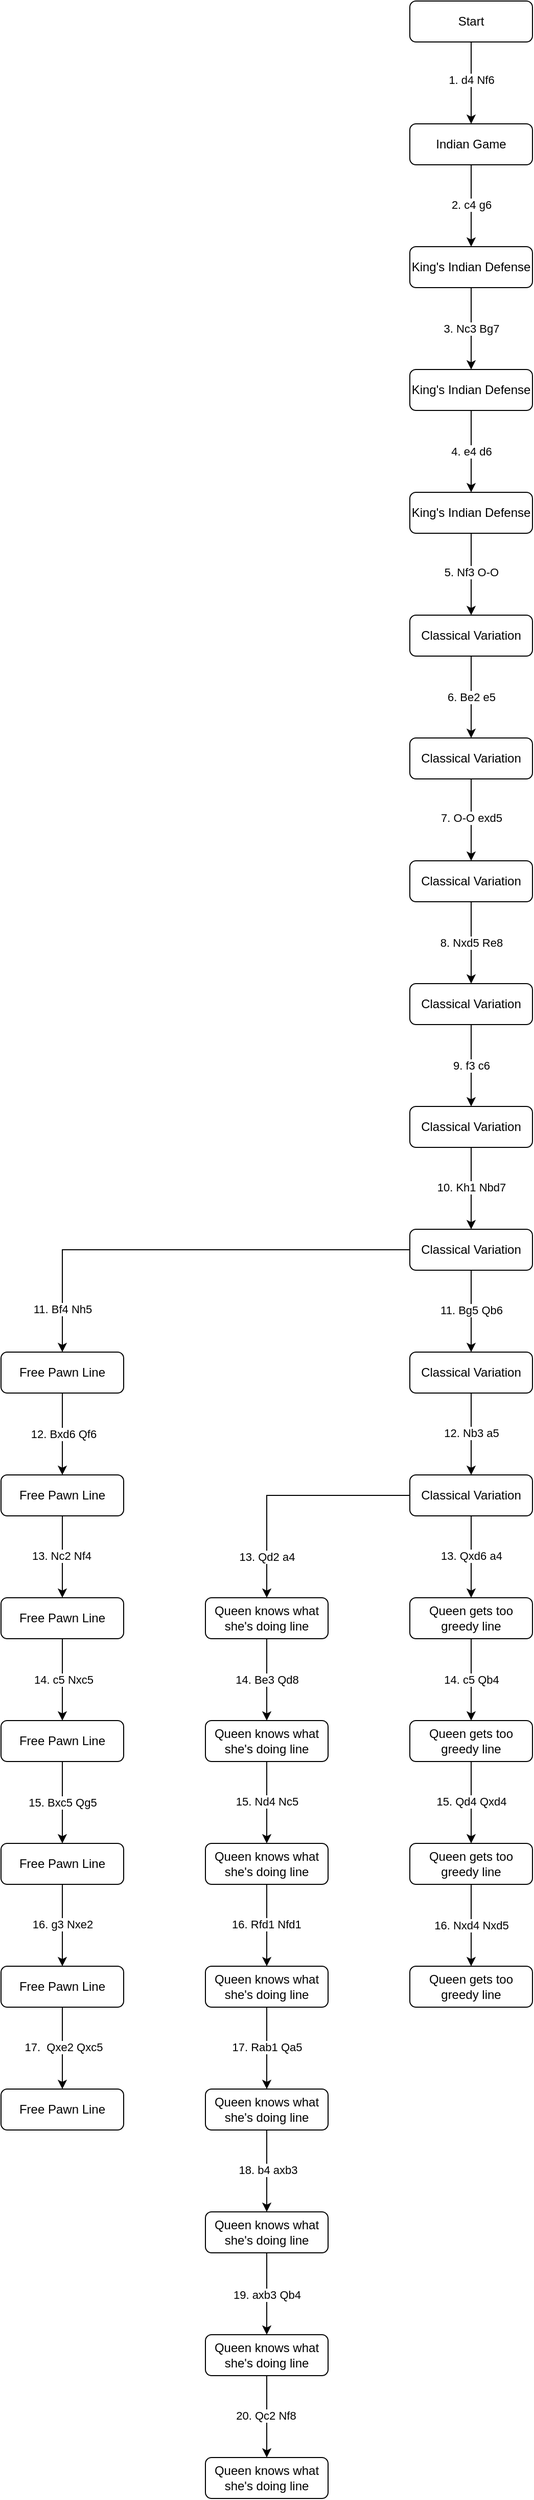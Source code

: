 <mxfile version="21.7.4" type="github">
  <diagram id="C5RBs43oDa-KdzZeNtuy" name="Page-1">
    <mxGraphModel dx="1451" dy="381" grid="1" gridSize="10" guides="1" tooltips="1" connect="1" arrows="1" fold="1" page="1" pageScale="1" pageWidth="827" pageHeight="1169" math="0" shadow="0">
      <root>
        <mxCell id="WIyWlLk6GJQsqaUBKTNV-0" />
        <mxCell id="WIyWlLk6GJQsqaUBKTNV-1" parent="WIyWlLk6GJQsqaUBKTNV-0" />
        <mxCell id="JF7JjtRSWjvsi2NXxbNR-42" value="" style="edgeStyle=orthogonalEdgeStyle;rounded=0;orthogonalLoop=1;jettySize=auto;html=1;" edge="1" parent="WIyWlLk6GJQsqaUBKTNV-1" source="WIyWlLk6GJQsqaUBKTNV-3" target="JF7JjtRSWjvsi2NXxbNR-41">
          <mxGeometry relative="1" as="geometry" />
        </mxCell>
        <mxCell id="JF7JjtRSWjvsi2NXxbNR-43" value="1. d4 Nf6" style="edgeLabel;html=1;align=center;verticalAlign=middle;resizable=0;points=[];" vertex="1" connectable="0" parent="JF7JjtRSWjvsi2NXxbNR-42">
          <mxGeometry x="-0.082" relative="1" as="geometry">
            <mxPoint as="offset" />
          </mxGeometry>
        </mxCell>
        <mxCell id="WIyWlLk6GJQsqaUBKTNV-3" value="Start" style="rounded=1;whiteSpace=wrap;html=1;fontSize=12;glass=0;strokeWidth=1;shadow=0;" parent="WIyWlLk6GJQsqaUBKTNV-1" vertex="1">
          <mxGeometry x="160" y="80" width="120" height="40" as="geometry" />
        </mxCell>
        <mxCell id="JF7JjtRSWjvsi2NXxbNR-45" value="" style="edgeStyle=orthogonalEdgeStyle;rounded=0;orthogonalLoop=1;jettySize=auto;html=1;" edge="1" parent="WIyWlLk6GJQsqaUBKTNV-1" source="JF7JjtRSWjvsi2NXxbNR-41" target="JF7JjtRSWjvsi2NXxbNR-44">
          <mxGeometry relative="1" as="geometry" />
        </mxCell>
        <mxCell id="JF7JjtRSWjvsi2NXxbNR-46" value="2. c4 g6" style="edgeLabel;html=1;align=center;verticalAlign=middle;resizable=0;points=[];" vertex="1" connectable="0" parent="JF7JjtRSWjvsi2NXxbNR-45">
          <mxGeometry x="-0.037" relative="1" as="geometry">
            <mxPoint as="offset" />
          </mxGeometry>
        </mxCell>
        <mxCell id="JF7JjtRSWjvsi2NXxbNR-41" value="Indian Game" style="rounded=1;whiteSpace=wrap;html=1;fontSize=12;glass=0;strokeWidth=1;shadow=0;" vertex="1" parent="WIyWlLk6GJQsqaUBKTNV-1">
          <mxGeometry x="160" y="200" width="120" height="40" as="geometry" />
        </mxCell>
        <mxCell id="JF7JjtRSWjvsi2NXxbNR-48" value="3. Nc3 Bg7" style="edgeStyle=orthogonalEdgeStyle;rounded=0;orthogonalLoop=1;jettySize=auto;html=1;" edge="1" parent="WIyWlLk6GJQsqaUBKTNV-1" source="JF7JjtRSWjvsi2NXxbNR-44" target="JF7JjtRSWjvsi2NXxbNR-47">
          <mxGeometry relative="1" as="geometry">
            <mxPoint as="offset" />
          </mxGeometry>
        </mxCell>
        <mxCell id="JF7JjtRSWjvsi2NXxbNR-44" value="King&#39;s Indian Defense" style="rounded=1;whiteSpace=wrap;html=1;fontSize=12;glass=0;strokeWidth=1;shadow=0;" vertex="1" parent="WIyWlLk6GJQsqaUBKTNV-1">
          <mxGeometry x="160" y="320" width="120" height="40" as="geometry" />
        </mxCell>
        <mxCell id="JF7JjtRSWjvsi2NXxbNR-50" value="4. e4 d6" style="edgeStyle=orthogonalEdgeStyle;rounded=0;orthogonalLoop=1;jettySize=auto;html=1;" edge="1" parent="WIyWlLk6GJQsqaUBKTNV-1" source="JF7JjtRSWjvsi2NXxbNR-47" target="JF7JjtRSWjvsi2NXxbNR-49">
          <mxGeometry relative="1" as="geometry">
            <mxPoint as="offset" />
          </mxGeometry>
        </mxCell>
        <mxCell id="JF7JjtRSWjvsi2NXxbNR-47" value="King&#39;s Indian Defense" style="rounded=1;whiteSpace=wrap;html=1;fontSize=12;glass=0;strokeWidth=1;shadow=0;" vertex="1" parent="WIyWlLk6GJQsqaUBKTNV-1">
          <mxGeometry x="160" y="440" width="120" height="40" as="geometry" />
        </mxCell>
        <mxCell id="JF7JjtRSWjvsi2NXxbNR-52" value="" style="edgeStyle=orthogonalEdgeStyle;rounded=0;orthogonalLoop=1;jettySize=auto;html=1;" edge="1" parent="WIyWlLk6GJQsqaUBKTNV-1" source="JF7JjtRSWjvsi2NXxbNR-49" target="JF7JjtRSWjvsi2NXxbNR-51">
          <mxGeometry relative="1" as="geometry" />
        </mxCell>
        <mxCell id="JF7JjtRSWjvsi2NXxbNR-53" value="5. Nf3 O-O" style="edgeLabel;html=1;align=center;verticalAlign=middle;resizable=0;points=[];" vertex="1" connectable="0" parent="JF7JjtRSWjvsi2NXxbNR-52">
          <mxGeometry x="0.013" relative="1" as="geometry">
            <mxPoint y="-3" as="offset" />
          </mxGeometry>
        </mxCell>
        <mxCell id="JF7JjtRSWjvsi2NXxbNR-49" value="King&#39;s Indian Defense" style="rounded=1;whiteSpace=wrap;html=1;fontSize=12;glass=0;strokeWidth=1;shadow=0;" vertex="1" parent="WIyWlLk6GJQsqaUBKTNV-1">
          <mxGeometry x="160" y="560" width="120" height="40" as="geometry" />
        </mxCell>
        <mxCell id="JF7JjtRSWjvsi2NXxbNR-55" value="" style="edgeStyle=orthogonalEdgeStyle;rounded=0;orthogonalLoop=1;jettySize=auto;html=1;" edge="1" parent="WIyWlLk6GJQsqaUBKTNV-1" source="JF7JjtRSWjvsi2NXxbNR-51" target="JF7JjtRSWjvsi2NXxbNR-54">
          <mxGeometry relative="1" as="geometry" />
        </mxCell>
        <mxCell id="JF7JjtRSWjvsi2NXxbNR-56" value="6. Be2 e5" style="edgeLabel;html=1;align=center;verticalAlign=middle;resizable=0;points=[];" vertex="1" connectable="0" parent="JF7JjtRSWjvsi2NXxbNR-55">
          <mxGeometry x="0.013" y="1" relative="1" as="geometry">
            <mxPoint x="-1" y="-1" as="offset" />
          </mxGeometry>
        </mxCell>
        <mxCell id="JF7JjtRSWjvsi2NXxbNR-51" value="Classical Variation" style="rounded=1;whiteSpace=wrap;html=1;fontSize=12;glass=0;strokeWidth=1;shadow=0;" vertex="1" parent="WIyWlLk6GJQsqaUBKTNV-1">
          <mxGeometry x="160" y="680" width="120" height="40" as="geometry" />
        </mxCell>
        <mxCell id="JF7JjtRSWjvsi2NXxbNR-58" value="" style="edgeStyle=orthogonalEdgeStyle;rounded=0;orthogonalLoop=1;jettySize=auto;html=1;" edge="1" parent="WIyWlLk6GJQsqaUBKTNV-1" source="JF7JjtRSWjvsi2NXxbNR-54" target="JF7JjtRSWjvsi2NXxbNR-57">
          <mxGeometry relative="1" as="geometry" />
        </mxCell>
        <mxCell id="JF7JjtRSWjvsi2NXxbNR-59" value="7. O-O exd5" style="edgeLabel;html=1;align=center;verticalAlign=middle;resizable=0;points=[];" vertex="1" connectable="0" parent="JF7JjtRSWjvsi2NXxbNR-58">
          <mxGeometry x="-0.059" relative="1" as="geometry">
            <mxPoint as="offset" />
          </mxGeometry>
        </mxCell>
        <mxCell id="JF7JjtRSWjvsi2NXxbNR-54" value="Classical Variation" style="rounded=1;whiteSpace=wrap;html=1;fontSize=12;glass=0;strokeWidth=1;shadow=0;" vertex="1" parent="WIyWlLk6GJQsqaUBKTNV-1">
          <mxGeometry x="160" y="800" width="120" height="40" as="geometry" />
        </mxCell>
        <mxCell id="JF7JjtRSWjvsi2NXxbNR-61" value="8. Nxd5 Re8" style="edgeStyle=orthogonalEdgeStyle;rounded=0;orthogonalLoop=1;jettySize=auto;html=1;" edge="1" parent="WIyWlLk6GJQsqaUBKTNV-1" source="JF7JjtRSWjvsi2NXxbNR-57" target="JF7JjtRSWjvsi2NXxbNR-60">
          <mxGeometry relative="1" as="geometry" />
        </mxCell>
        <mxCell id="JF7JjtRSWjvsi2NXxbNR-57" value="Classical Variation" style="rounded=1;whiteSpace=wrap;html=1;fontSize=12;glass=0;strokeWidth=1;shadow=0;" vertex="1" parent="WIyWlLk6GJQsqaUBKTNV-1">
          <mxGeometry x="160" y="920" width="120" height="40" as="geometry" />
        </mxCell>
        <mxCell id="JF7JjtRSWjvsi2NXxbNR-63" value="9. f3 c6" style="edgeStyle=orthogonalEdgeStyle;rounded=0;orthogonalLoop=1;jettySize=auto;html=1;" edge="1" parent="WIyWlLk6GJQsqaUBKTNV-1" source="JF7JjtRSWjvsi2NXxbNR-60" target="JF7JjtRSWjvsi2NXxbNR-62">
          <mxGeometry relative="1" as="geometry" />
        </mxCell>
        <mxCell id="JF7JjtRSWjvsi2NXxbNR-60" value="Classical Variation" style="rounded=1;whiteSpace=wrap;html=1;fontSize=12;glass=0;strokeWidth=1;shadow=0;" vertex="1" parent="WIyWlLk6GJQsqaUBKTNV-1">
          <mxGeometry x="160" y="1040" width="120" height="40" as="geometry" />
        </mxCell>
        <mxCell id="JF7JjtRSWjvsi2NXxbNR-65" value="" style="edgeStyle=orthogonalEdgeStyle;rounded=0;orthogonalLoop=1;jettySize=auto;html=1;" edge="1" parent="WIyWlLk6GJQsqaUBKTNV-1" source="JF7JjtRSWjvsi2NXxbNR-62" target="JF7JjtRSWjvsi2NXxbNR-64">
          <mxGeometry relative="1" as="geometry" />
        </mxCell>
        <mxCell id="JF7JjtRSWjvsi2NXxbNR-66" value="10. Kh1 Nbd7" style="edgeLabel;html=1;align=center;verticalAlign=middle;resizable=0;points=[];" vertex="1" connectable="0" parent="JF7JjtRSWjvsi2NXxbNR-65">
          <mxGeometry x="-0.025" relative="1" as="geometry">
            <mxPoint as="offset" />
          </mxGeometry>
        </mxCell>
        <mxCell id="JF7JjtRSWjvsi2NXxbNR-62" value="Classical Variation" style="rounded=1;whiteSpace=wrap;html=1;fontSize=12;glass=0;strokeWidth=1;shadow=0;" vertex="1" parent="WIyWlLk6GJQsqaUBKTNV-1">
          <mxGeometry x="160" y="1160" width="120" height="40" as="geometry" />
        </mxCell>
        <mxCell id="JF7JjtRSWjvsi2NXxbNR-68" value="" style="edgeStyle=orthogonalEdgeStyle;rounded=0;orthogonalLoop=1;jettySize=auto;html=1;" edge="1" parent="WIyWlLk6GJQsqaUBKTNV-1" source="JF7JjtRSWjvsi2NXxbNR-64" target="JF7JjtRSWjvsi2NXxbNR-67">
          <mxGeometry relative="1" as="geometry" />
        </mxCell>
        <mxCell id="JF7JjtRSWjvsi2NXxbNR-69" value="11. Bg5 Qb6" style="edgeLabel;html=1;align=center;verticalAlign=middle;resizable=0;points=[];" vertex="1" connectable="0" parent="JF7JjtRSWjvsi2NXxbNR-68">
          <mxGeometry x="-0.042" relative="1" as="geometry">
            <mxPoint as="offset" />
          </mxGeometry>
        </mxCell>
        <mxCell id="JF7JjtRSWjvsi2NXxbNR-111" value="" style="edgeStyle=orthogonalEdgeStyle;rounded=0;orthogonalLoop=1;jettySize=auto;html=1;" edge="1" parent="WIyWlLk6GJQsqaUBKTNV-1" source="JF7JjtRSWjvsi2NXxbNR-64" target="JF7JjtRSWjvsi2NXxbNR-110">
          <mxGeometry relative="1" as="geometry" />
        </mxCell>
        <mxCell id="JF7JjtRSWjvsi2NXxbNR-112" value="11. Bf4 Nh5" style="edgeLabel;html=1;align=center;verticalAlign=middle;resizable=0;points=[];" vertex="1" connectable="0" parent="JF7JjtRSWjvsi2NXxbNR-111">
          <mxGeometry x="0.81" relative="1" as="geometry">
            <mxPoint as="offset" />
          </mxGeometry>
        </mxCell>
        <mxCell id="JF7JjtRSWjvsi2NXxbNR-64" value="Classical Variation" style="rounded=1;whiteSpace=wrap;html=1;fontSize=12;glass=0;strokeWidth=1;shadow=0;" vertex="1" parent="WIyWlLk6GJQsqaUBKTNV-1">
          <mxGeometry x="160" y="1280" width="120" height="40" as="geometry" />
        </mxCell>
        <mxCell id="JF7JjtRSWjvsi2NXxbNR-71" value="" style="edgeStyle=orthogonalEdgeStyle;rounded=0;orthogonalLoop=1;jettySize=auto;html=1;" edge="1" parent="WIyWlLk6GJQsqaUBKTNV-1" source="JF7JjtRSWjvsi2NXxbNR-67" target="JF7JjtRSWjvsi2NXxbNR-70">
          <mxGeometry relative="1" as="geometry" />
        </mxCell>
        <mxCell id="JF7JjtRSWjvsi2NXxbNR-72" value="12. Nb3 a5" style="edgeLabel;html=1;align=center;verticalAlign=middle;resizable=0;points=[];" vertex="1" connectable="0" parent="JF7JjtRSWjvsi2NXxbNR-71">
          <mxGeometry x="-0.042" relative="1" as="geometry">
            <mxPoint as="offset" />
          </mxGeometry>
        </mxCell>
        <mxCell id="JF7JjtRSWjvsi2NXxbNR-67" value="Classical Variation" style="rounded=1;whiteSpace=wrap;html=1;fontSize=12;glass=0;strokeWidth=1;shadow=0;" vertex="1" parent="WIyWlLk6GJQsqaUBKTNV-1">
          <mxGeometry x="160" y="1400" width="120" height="40" as="geometry" />
        </mxCell>
        <mxCell id="JF7JjtRSWjvsi2NXxbNR-74" value="" style="edgeStyle=orthogonalEdgeStyle;rounded=0;orthogonalLoop=1;jettySize=auto;html=1;" edge="1" parent="WIyWlLk6GJQsqaUBKTNV-1" source="JF7JjtRSWjvsi2NXxbNR-70" target="JF7JjtRSWjvsi2NXxbNR-73">
          <mxGeometry relative="1" as="geometry" />
        </mxCell>
        <mxCell id="JF7JjtRSWjvsi2NXxbNR-75" value="13. Qxd6 a4" style="edgeLabel;html=1;align=center;verticalAlign=middle;resizable=0;points=[];" vertex="1" connectable="0" parent="JF7JjtRSWjvsi2NXxbNR-74">
          <mxGeometry x="-0.042" relative="1" as="geometry">
            <mxPoint as="offset" />
          </mxGeometry>
        </mxCell>
        <mxCell id="JF7JjtRSWjvsi2NXxbNR-86" value="" style="edgeStyle=orthogonalEdgeStyle;rounded=0;orthogonalLoop=1;jettySize=auto;html=1;" edge="1" parent="WIyWlLk6GJQsqaUBKTNV-1" source="JF7JjtRSWjvsi2NXxbNR-70" target="JF7JjtRSWjvsi2NXxbNR-85">
          <mxGeometry relative="1" as="geometry" />
        </mxCell>
        <mxCell id="JF7JjtRSWjvsi2NXxbNR-88" value="13. Qd2 a4" style="edgeLabel;html=1;align=center;verticalAlign=middle;resizable=0;points=[];" vertex="1" connectable="0" parent="JF7JjtRSWjvsi2NXxbNR-86">
          <mxGeometry x="0.652" y="-1" relative="1" as="geometry">
            <mxPoint x="1" y="2" as="offset" />
          </mxGeometry>
        </mxCell>
        <mxCell id="JF7JjtRSWjvsi2NXxbNR-70" value="Classical Variation" style="rounded=1;whiteSpace=wrap;html=1;fontSize=12;glass=0;strokeWidth=1;shadow=0;" vertex="1" parent="WIyWlLk6GJQsqaUBKTNV-1">
          <mxGeometry x="160" y="1520" width="120" height="40" as="geometry" />
        </mxCell>
        <mxCell id="JF7JjtRSWjvsi2NXxbNR-77" value="" style="edgeStyle=orthogonalEdgeStyle;rounded=0;orthogonalLoop=1;jettySize=auto;html=1;" edge="1" parent="WIyWlLk6GJQsqaUBKTNV-1" source="JF7JjtRSWjvsi2NXxbNR-73" target="JF7JjtRSWjvsi2NXxbNR-76">
          <mxGeometry relative="1" as="geometry" />
        </mxCell>
        <mxCell id="JF7JjtRSWjvsi2NXxbNR-78" value="14. c5 Qb4" style="edgeLabel;html=1;align=center;verticalAlign=middle;resizable=0;points=[];" vertex="1" connectable="0" parent="JF7JjtRSWjvsi2NXxbNR-77">
          <mxGeometry x="-0.008" relative="1" as="geometry">
            <mxPoint as="offset" />
          </mxGeometry>
        </mxCell>
        <mxCell id="JF7JjtRSWjvsi2NXxbNR-73" value="Queen gets too greedy line" style="rounded=1;whiteSpace=wrap;html=1;fontSize=12;glass=0;strokeWidth=1;shadow=0;" vertex="1" parent="WIyWlLk6GJQsqaUBKTNV-1">
          <mxGeometry x="160" y="1640" width="120" height="40" as="geometry" />
        </mxCell>
        <mxCell id="JF7JjtRSWjvsi2NXxbNR-80" value="" style="edgeStyle=orthogonalEdgeStyle;rounded=0;orthogonalLoop=1;jettySize=auto;html=1;" edge="1" parent="WIyWlLk6GJQsqaUBKTNV-1" source="JF7JjtRSWjvsi2NXxbNR-76" target="JF7JjtRSWjvsi2NXxbNR-79">
          <mxGeometry relative="1" as="geometry" />
        </mxCell>
        <mxCell id="JF7JjtRSWjvsi2NXxbNR-81" value="15. Qd4 Qxd4" style="edgeLabel;html=1;align=center;verticalAlign=middle;resizable=0;points=[];" vertex="1" connectable="0" parent="JF7JjtRSWjvsi2NXxbNR-80">
          <mxGeometry x="-0.042" relative="1" as="geometry">
            <mxPoint as="offset" />
          </mxGeometry>
        </mxCell>
        <mxCell id="JF7JjtRSWjvsi2NXxbNR-76" value="Queen gets too greedy line" style="rounded=1;whiteSpace=wrap;html=1;fontSize=12;glass=0;strokeWidth=1;shadow=0;" vertex="1" parent="WIyWlLk6GJQsqaUBKTNV-1">
          <mxGeometry x="160" y="1760" width="120" height="40" as="geometry" />
        </mxCell>
        <mxCell id="JF7JjtRSWjvsi2NXxbNR-83" value="" style="edgeStyle=orthogonalEdgeStyle;rounded=0;orthogonalLoop=1;jettySize=auto;html=1;" edge="1" parent="WIyWlLk6GJQsqaUBKTNV-1" source="JF7JjtRSWjvsi2NXxbNR-79" target="JF7JjtRSWjvsi2NXxbNR-82">
          <mxGeometry relative="1" as="geometry" />
        </mxCell>
        <mxCell id="JF7JjtRSWjvsi2NXxbNR-84" value="16. Nxd4 Nxd5" style="edgeLabel;html=1;align=center;verticalAlign=middle;resizable=0;points=[];" vertex="1" connectable="0" parent="JF7JjtRSWjvsi2NXxbNR-83">
          <mxGeometry x="-0.008" relative="1" as="geometry">
            <mxPoint as="offset" />
          </mxGeometry>
        </mxCell>
        <mxCell id="JF7JjtRSWjvsi2NXxbNR-79" value="Queen gets too greedy line" style="rounded=1;whiteSpace=wrap;html=1;fontSize=12;glass=0;strokeWidth=1;shadow=0;" vertex="1" parent="WIyWlLk6GJQsqaUBKTNV-1">
          <mxGeometry x="160" y="1880" width="120" height="40" as="geometry" />
        </mxCell>
        <mxCell id="JF7JjtRSWjvsi2NXxbNR-82" value="Queen gets too greedy line" style="rounded=1;whiteSpace=wrap;html=1;fontSize=12;glass=0;strokeWidth=1;shadow=0;" vertex="1" parent="WIyWlLk6GJQsqaUBKTNV-1">
          <mxGeometry x="160" y="2000" width="120" height="40" as="geometry" />
        </mxCell>
        <mxCell id="JF7JjtRSWjvsi2NXxbNR-90" value="" style="edgeStyle=orthogonalEdgeStyle;rounded=0;orthogonalLoop=1;jettySize=auto;html=1;" edge="1" parent="WIyWlLk6GJQsqaUBKTNV-1" source="JF7JjtRSWjvsi2NXxbNR-85" target="JF7JjtRSWjvsi2NXxbNR-89">
          <mxGeometry relative="1" as="geometry" />
        </mxCell>
        <mxCell id="JF7JjtRSWjvsi2NXxbNR-91" value="14. Be3 Qd8" style="edgeLabel;html=1;align=center;verticalAlign=middle;resizable=0;points=[];" vertex="1" connectable="0" parent="JF7JjtRSWjvsi2NXxbNR-90">
          <mxGeometry x="-0.008" relative="1" as="geometry">
            <mxPoint as="offset" />
          </mxGeometry>
        </mxCell>
        <mxCell id="JF7JjtRSWjvsi2NXxbNR-85" value="Queen knows what she&#39;s doing line" style="rounded=1;whiteSpace=wrap;html=1;fontSize=12;glass=0;strokeWidth=1;shadow=0;" vertex="1" parent="WIyWlLk6GJQsqaUBKTNV-1">
          <mxGeometry x="-40" y="1640" width="120" height="40" as="geometry" />
        </mxCell>
        <mxCell id="JF7JjtRSWjvsi2NXxbNR-93" value="" style="edgeStyle=orthogonalEdgeStyle;rounded=0;orthogonalLoop=1;jettySize=auto;html=1;" edge="1" parent="WIyWlLk6GJQsqaUBKTNV-1" source="JF7JjtRSWjvsi2NXxbNR-89" target="JF7JjtRSWjvsi2NXxbNR-92">
          <mxGeometry relative="1" as="geometry" />
        </mxCell>
        <mxCell id="JF7JjtRSWjvsi2NXxbNR-94" value="15. Nd4 Nc5" style="edgeLabel;html=1;align=center;verticalAlign=middle;resizable=0;points=[];" vertex="1" connectable="0" parent="JF7JjtRSWjvsi2NXxbNR-93">
          <mxGeometry x="-0.042" relative="1" as="geometry">
            <mxPoint as="offset" />
          </mxGeometry>
        </mxCell>
        <mxCell id="JF7JjtRSWjvsi2NXxbNR-89" value="Queen knows what she&#39;s doing line" style="rounded=1;whiteSpace=wrap;html=1;fontSize=12;glass=0;strokeWidth=1;shadow=0;" vertex="1" parent="WIyWlLk6GJQsqaUBKTNV-1">
          <mxGeometry x="-40" y="1760" width="120" height="40" as="geometry" />
        </mxCell>
        <mxCell id="JF7JjtRSWjvsi2NXxbNR-96" value="" style="edgeStyle=orthogonalEdgeStyle;rounded=0;orthogonalLoop=1;jettySize=auto;html=1;" edge="1" parent="WIyWlLk6GJQsqaUBKTNV-1" source="JF7JjtRSWjvsi2NXxbNR-92" target="JF7JjtRSWjvsi2NXxbNR-95">
          <mxGeometry relative="1" as="geometry" />
        </mxCell>
        <mxCell id="JF7JjtRSWjvsi2NXxbNR-97" value="16. Rfd1 Nfd1&amp;nbsp;" style="edgeLabel;html=1;align=center;verticalAlign=middle;resizable=0;points=[];" vertex="1" connectable="0" parent="JF7JjtRSWjvsi2NXxbNR-96">
          <mxGeometry x="-0.025" y="1" relative="1" as="geometry">
            <mxPoint as="offset" />
          </mxGeometry>
        </mxCell>
        <mxCell id="JF7JjtRSWjvsi2NXxbNR-92" value="Queen knows what she&#39;s doing line" style="rounded=1;whiteSpace=wrap;html=1;fontSize=12;glass=0;strokeWidth=1;shadow=0;" vertex="1" parent="WIyWlLk6GJQsqaUBKTNV-1">
          <mxGeometry x="-40" y="1880" width="120" height="40" as="geometry" />
        </mxCell>
        <mxCell id="JF7JjtRSWjvsi2NXxbNR-99" value="" style="edgeStyle=orthogonalEdgeStyle;rounded=0;orthogonalLoop=1;jettySize=auto;html=1;" edge="1" parent="WIyWlLk6GJQsqaUBKTNV-1" source="JF7JjtRSWjvsi2NXxbNR-95" target="JF7JjtRSWjvsi2NXxbNR-98">
          <mxGeometry relative="1" as="geometry" />
        </mxCell>
        <mxCell id="JF7JjtRSWjvsi2NXxbNR-100" value="17. Rab1 Qa5" style="edgeLabel;html=1;align=center;verticalAlign=middle;resizable=0;points=[];" vertex="1" connectable="0" parent="JF7JjtRSWjvsi2NXxbNR-99">
          <mxGeometry x="-0.042" relative="1" as="geometry">
            <mxPoint as="offset" />
          </mxGeometry>
        </mxCell>
        <mxCell id="JF7JjtRSWjvsi2NXxbNR-95" value="Queen knows what she&#39;s doing line" style="rounded=1;whiteSpace=wrap;html=1;fontSize=12;glass=0;strokeWidth=1;shadow=0;" vertex="1" parent="WIyWlLk6GJQsqaUBKTNV-1">
          <mxGeometry x="-40" y="2000" width="120" height="40" as="geometry" />
        </mxCell>
        <mxCell id="JF7JjtRSWjvsi2NXxbNR-102" value="" style="edgeStyle=orthogonalEdgeStyle;rounded=0;orthogonalLoop=1;jettySize=auto;html=1;" edge="1" parent="WIyWlLk6GJQsqaUBKTNV-1" source="JF7JjtRSWjvsi2NXxbNR-98" target="JF7JjtRSWjvsi2NXxbNR-101">
          <mxGeometry relative="1" as="geometry" />
        </mxCell>
        <mxCell id="JF7JjtRSWjvsi2NXxbNR-103" value="18. b4 axb3" style="edgeLabel;html=1;align=center;verticalAlign=middle;resizable=0;points=[];" vertex="1" connectable="0" parent="JF7JjtRSWjvsi2NXxbNR-102">
          <mxGeometry x="-0.025" y="1" relative="1" as="geometry">
            <mxPoint as="offset" />
          </mxGeometry>
        </mxCell>
        <mxCell id="JF7JjtRSWjvsi2NXxbNR-98" value="Queen knows what she&#39;s doing line" style="rounded=1;whiteSpace=wrap;html=1;fontSize=12;glass=0;strokeWidth=1;shadow=0;" vertex="1" parent="WIyWlLk6GJQsqaUBKTNV-1">
          <mxGeometry x="-40" y="2120" width="120" height="40" as="geometry" />
        </mxCell>
        <mxCell id="JF7JjtRSWjvsi2NXxbNR-105" value="" style="edgeStyle=orthogonalEdgeStyle;rounded=0;orthogonalLoop=1;jettySize=auto;html=1;" edge="1" parent="WIyWlLk6GJQsqaUBKTNV-1" source="JF7JjtRSWjvsi2NXxbNR-101" target="JF7JjtRSWjvsi2NXxbNR-104">
          <mxGeometry relative="1" as="geometry" />
        </mxCell>
        <mxCell id="JF7JjtRSWjvsi2NXxbNR-106" value="19. axb3 Qb4" style="edgeLabel;html=1;align=center;verticalAlign=middle;resizable=0;points=[];" vertex="1" connectable="0" parent="JF7JjtRSWjvsi2NXxbNR-105">
          <mxGeometry x="0.009" relative="1" as="geometry">
            <mxPoint as="offset" />
          </mxGeometry>
        </mxCell>
        <mxCell id="JF7JjtRSWjvsi2NXxbNR-101" value="Queen knows what she&#39;s doing line" style="rounded=1;whiteSpace=wrap;html=1;fontSize=12;glass=0;strokeWidth=1;shadow=0;" vertex="1" parent="WIyWlLk6GJQsqaUBKTNV-1">
          <mxGeometry x="-40" y="2240" width="120" height="40" as="geometry" />
        </mxCell>
        <mxCell id="JF7JjtRSWjvsi2NXxbNR-108" value="" style="edgeStyle=orthogonalEdgeStyle;rounded=0;orthogonalLoop=1;jettySize=auto;html=1;" edge="1" parent="WIyWlLk6GJQsqaUBKTNV-1" source="JF7JjtRSWjvsi2NXxbNR-104" target="JF7JjtRSWjvsi2NXxbNR-107">
          <mxGeometry relative="1" as="geometry" />
        </mxCell>
        <mxCell id="JF7JjtRSWjvsi2NXxbNR-109" value="20. Qc2 Nf8" style="edgeLabel;html=1;align=center;verticalAlign=middle;resizable=0;points=[];" vertex="1" connectable="0" parent="JF7JjtRSWjvsi2NXxbNR-108">
          <mxGeometry x="-0.025" y="-1" relative="1" as="geometry">
            <mxPoint as="offset" />
          </mxGeometry>
        </mxCell>
        <mxCell id="JF7JjtRSWjvsi2NXxbNR-104" value="Queen knows what she&#39;s doing line" style="rounded=1;whiteSpace=wrap;html=1;fontSize=12;glass=0;strokeWidth=1;shadow=0;" vertex="1" parent="WIyWlLk6GJQsqaUBKTNV-1">
          <mxGeometry x="-40" y="2360" width="120" height="40" as="geometry" />
        </mxCell>
        <mxCell id="JF7JjtRSWjvsi2NXxbNR-107" value="Queen knows what she&#39;s doing line" style="rounded=1;whiteSpace=wrap;html=1;fontSize=12;glass=0;strokeWidth=1;shadow=0;" vertex="1" parent="WIyWlLk6GJQsqaUBKTNV-1">
          <mxGeometry x="-40" y="2480" width="120" height="40" as="geometry" />
        </mxCell>
        <mxCell id="JF7JjtRSWjvsi2NXxbNR-114" value="" style="edgeStyle=orthogonalEdgeStyle;rounded=0;orthogonalLoop=1;jettySize=auto;html=1;" edge="1" parent="WIyWlLk6GJQsqaUBKTNV-1" source="JF7JjtRSWjvsi2NXxbNR-110" target="JF7JjtRSWjvsi2NXxbNR-113">
          <mxGeometry relative="1" as="geometry" />
        </mxCell>
        <mxCell id="JF7JjtRSWjvsi2NXxbNR-115" value="12. Bxd6 Qf6" style="edgeLabel;html=1;align=center;verticalAlign=middle;resizable=0;points=[];" vertex="1" connectable="0" parent="JF7JjtRSWjvsi2NXxbNR-114">
          <mxGeometry x="-0.008" y="1" relative="1" as="geometry">
            <mxPoint as="offset" />
          </mxGeometry>
        </mxCell>
        <mxCell id="JF7JjtRSWjvsi2NXxbNR-110" value="Free Pawn Line" style="rounded=1;whiteSpace=wrap;html=1;fontSize=12;glass=0;strokeWidth=1;shadow=0;" vertex="1" parent="WIyWlLk6GJQsqaUBKTNV-1">
          <mxGeometry x="-240" y="1400" width="120" height="40" as="geometry" />
        </mxCell>
        <mxCell id="JF7JjtRSWjvsi2NXxbNR-117" value="" style="edgeStyle=orthogonalEdgeStyle;rounded=0;orthogonalLoop=1;jettySize=auto;html=1;" edge="1" parent="WIyWlLk6GJQsqaUBKTNV-1" source="JF7JjtRSWjvsi2NXxbNR-113" target="JF7JjtRSWjvsi2NXxbNR-116">
          <mxGeometry relative="1" as="geometry" />
        </mxCell>
        <mxCell id="JF7JjtRSWjvsi2NXxbNR-118" value="13. Nc2 Nf4" style="edgeLabel;html=1;align=center;verticalAlign=middle;resizable=0;points=[];" vertex="1" connectable="0" parent="JF7JjtRSWjvsi2NXxbNR-117">
          <mxGeometry x="-0.025" y="-1" relative="1" as="geometry">
            <mxPoint as="offset" />
          </mxGeometry>
        </mxCell>
        <mxCell id="JF7JjtRSWjvsi2NXxbNR-113" value="Free Pawn Line" style="rounded=1;whiteSpace=wrap;html=1;fontSize=12;glass=0;strokeWidth=1;shadow=0;" vertex="1" parent="WIyWlLk6GJQsqaUBKTNV-1">
          <mxGeometry x="-240" y="1520" width="120" height="40" as="geometry" />
        </mxCell>
        <mxCell id="JF7JjtRSWjvsi2NXxbNR-120" value="" style="edgeStyle=orthogonalEdgeStyle;rounded=0;orthogonalLoop=1;jettySize=auto;html=1;" edge="1" parent="WIyWlLk6GJQsqaUBKTNV-1" source="JF7JjtRSWjvsi2NXxbNR-116" target="JF7JjtRSWjvsi2NXxbNR-119">
          <mxGeometry relative="1" as="geometry" />
        </mxCell>
        <mxCell id="JF7JjtRSWjvsi2NXxbNR-121" value="14. c5 Nxc5" style="edgeLabel;html=1;align=center;verticalAlign=middle;resizable=0;points=[];" vertex="1" connectable="0" parent="JF7JjtRSWjvsi2NXxbNR-120">
          <mxGeometry x="-0.008" y="1" relative="1" as="geometry">
            <mxPoint as="offset" />
          </mxGeometry>
        </mxCell>
        <mxCell id="JF7JjtRSWjvsi2NXxbNR-116" value="Free Pawn Line" style="rounded=1;whiteSpace=wrap;html=1;fontSize=12;glass=0;strokeWidth=1;shadow=0;" vertex="1" parent="WIyWlLk6GJQsqaUBKTNV-1">
          <mxGeometry x="-240" y="1640" width="120" height="40" as="geometry" />
        </mxCell>
        <mxCell id="JF7JjtRSWjvsi2NXxbNR-123" value="" style="edgeStyle=orthogonalEdgeStyle;rounded=0;orthogonalLoop=1;jettySize=auto;html=1;" edge="1" parent="WIyWlLk6GJQsqaUBKTNV-1" source="JF7JjtRSWjvsi2NXxbNR-119" target="JF7JjtRSWjvsi2NXxbNR-122">
          <mxGeometry relative="1" as="geometry" />
        </mxCell>
        <mxCell id="JF7JjtRSWjvsi2NXxbNR-124" value="15. Bxc5 Qg5" style="edgeLabel;html=1;align=center;verticalAlign=middle;resizable=0;points=[];" vertex="1" connectable="0" parent="JF7JjtRSWjvsi2NXxbNR-123">
          <mxGeometry x="-0.008" relative="1" as="geometry">
            <mxPoint as="offset" />
          </mxGeometry>
        </mxCell>
        <mxCell id="JF7JjtRSWjvsi2NXxbNR-119" value="Free Pawn Line" style="rounded=1;whiteSpace=wrap;html=1;fontSize=12;glass=0;strokeWidth=1;shadow=0;" vertex="1" parent="WIyWlLk6GJQsqaUBKTNV-1">
          <mxGeometry x="-240" y="1760" width="120" height="40" as="geometry" />
        </mxCell>
        <mxCell id="JF7JjtRSWjvsi2NXxbNR-126" value="" style="edgeStyle=orthogonalEdgeStyle;rounded=0;orthogonalLoop=1;jettySize=auto;html=1;" edge="1" parent="WIyWlLk6GJQsqaUBKTNV-1" source="JF7JjtRSWjvsi2NXxbNR-122" target="JF7JjtRSWjvsi2NXxbNR-125">
          <mxGeometry relative="1" as="geometry" />
        </mxCell>
        <mxCell id="JF7JjtRSWjvsi2NXxbNR-127" value="16. g3 Nxe2" style="edgeLabel;html=1;align=center;verticalAlign=middle;resizable=0;points=[];" vertex="1" connectable="0" parent="JF7JjtRSWjvsi2NXxbNR-126">
          <mxGeometry x="-0.025" relative="1" as="geometry">
            <mxPoint as="offset" />
          </mxGeometry>
        </mxCell>
        <mxCell id="JF7JjtRSWjvsi2NXxbNR-122" value="Free Pawn Line" style="rounded=1;whiteSpace=wrap;html=1;fontSize=12;glass=0;strokeWidth=1;shadow=0;" vertex="1" parent="WIyWlLk6GJQsqaUBKTNV-1">
          <mxGeometry x="-240" y="1880" width="120" height="40" as="geometry" />
        </mxCell>
        <mxCell id="JF7JjtRSWjvsi2NXxbNR-129" value="" style="edgeStyle=orthogonalEdgeStyle;rounded=0;orthogonalLoop=1;jettySize=auto;html=1;" edge="1" parent="WIyWlLk6GJQsqaUBKTNV-1" source="JF7JjtRSWjvsi2NXxbNR-125" target="JF7JjtRSWjvsi2NXxbNR-128">
          <mxGeometry relative="1" as="geometry" />
        </mxCell>
        <mxCell id="JF7JjtRSWjvsi2NXxbNR-130" value="17.&amp;nbsp; Qxe2 Qxc5" style="edgeLabel;html=1;align=center;verticalAlign=middle;resizable=0;points=[];" vertex="1" connectable="0" parent="JF7JjtRSWjvsi2NXxbNR-129">
          <mxGeometry x="-0.025" y="1" relative="1" as="geometry">
            <mxPoint as="offset" />
          </mxGeometry>
        </mxCell>
        <mxCell id="JF7JjtRSWjvsi2NXxbNR-125" value="Free Pawn Line" style="rounded=1;whiteSpace=wrap;html=1;fontSize=12;glass=0;strokeWidth=1;shadow=0;" vertex="1" parent="WIyWlLk6GJQsqaUBKTNV-1">
          <mxGeometry x="-240" y="2000" width="120" height="40" as="geometry" />
        </mxCell>
        <mxCell id="JF7JjtRSWjvsi2NXxbNR-128" value="Free Pawn Line" style="rounded=1;whiteSpace=wrap;html=1;fontSize=12;glass=0;strokeWidth=1;shadow=0;" vertex="1" parent="WIyWlLk6GJQsqaUBKTNV-1">
          <mxGeometry x="-240" y="2120" width="120" height="40" as="geometry" />
        </mxCell>
      </root>
    </mxGraphModel>
  </diagram>
</mxfile>
